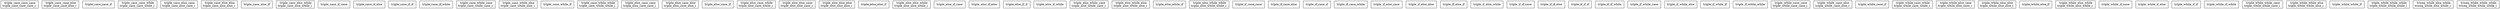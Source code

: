digraph {
triple_case_case_case_i [ label=" triple_case_case_case\ntriple_case_case_case_i " shape= box ]
triple_case_case_else_i [ label=" triple_case_case_else\ntriple_case_case_else_i " shape= box ]
triple_case_case_if [ label=" triple_case_case_if " shape= box ]
triple_case_case_while_i [ label=" triple_case_case_while\ntriple_case_case_while_i " shape= box ]
triple_case_else_case_i [ label=" triple_case_else_case\ntriple_case_else_case_i " shape= box ]
triple_case_else_else_i [ label=" triple_case_else_else\ntriple_case_else_else_i " shape= box ]
triple_case_else_if [ label=" triple_case_else_if " shape= box ]
triple_case_else_while_i [ label=" triple_case_else_while\ntriple_case_else_while_i " shape= box ]
triple_case_if_case [ label=" triple_case_if_case " shape= box ]
triple_case_if_else [ label=" triple_case_if_else " shape= box ]
triple_case_if_if [ label=" triple_case_if_if " shape= box ]
triple_case_if_while [ label=" triple_case_if_while " shape= box ]
triple_case_while_case_i [ label=" triple_case_while_case\ntriple_case_while_case_i " shape= box ]
triple_case_while_else_i [ label=" triple_case_while_else\ntriple_case_while_else_i " shape= box ]
triple_case_while_if [ label=" triple_case_while_if " shape= box ]
triple_case_while_while_i [ label=" triple_case_while_while\ntriple_case_while_while_i " shape= box ]
triple_else_case_case_i [ label=" triple_else_case_case\ntriple_else_case_case_i " shape= box ]
triple_else_case_else_i [ label=" triple_else_case_else\ntriple_else_case_else_i " shape= box ]
triple_else_case_if [ label=" triple_else_case_if " shape= box ]
triple_else_case_while_i [ label=" triple_else_case_while\ntriple_else_case_while_i " shape= box ]
triple_else_else_case_i [ label=" triple_else_else_case\ntriple_else_else_case_i " shape= box ]
triple_else_else_else_i [ label=" triple_else_else_else\ntriple_else_else_else_i " shape= box ]
triple_else_else_if [ label=" triple_else_else_if " shape= box ]
triple_else_else_while_i [ label=" triple_else_else_while\ntriple_else_else_while_i " shape= box ]
triple_else_if_case [ label=" triple_else_if_case " shape= box ]
triple_else_if_else [ label=" triple_else_if_else " shape= box ]
triple_else_if_if [ label=" triple_else_if_if " shape= box ]
triple_else_if_while [ label=" triple_else_if_while " shape= box ]
triple_else_while_case_i [ label=" triple_else_while_case\ntriple_else_while_case_i " shape= box ]
triple_else_while_else_i [ label=" triple_else_while_else\ntriple_else_while_else_i " shape= box ]
triple_else_while_if [ label=" triple_else_while_if " shape= box ]
triple_else_while_while_i [ label=" triple_else_while_while\ntriple_else_while_while_i " shape= box ]
triple_if_case_case [ label=" triple_if_case_case " shape= box ]
triple_if_case_else [ label=" triple_if_case_else " shape= box ]
triple_if_case_if [ label=" triple_if_case_if " shape= box ]
triple_if_case_while [ label=" triple_if_case_while " shape= box ]
triple_if_else_case [ label=" triple_if_else_case " shape= box ]
triple_if_else_else [ label=" triple_if_else_else " shape= box ]
triple_if_else_if [ label=" triple_if_else_if " shape= box ]
triple_if_else_while [ label=" triple_if_else_while " shape= box ]
triple_if_if_case [ label=" triple_if_if_case " shape= box ]
triple_if_if_else [ label=" triple_if_if_else " shape= box ]
triple_if_if_if [ label=" triple_if_if_if " shape= box ]
triple_if_if_while [ label=" triple_if_if_while " shape= box ]
triple_if_while_case [ label=" triple_if_while_case " shape= box ]
triple_if_while_else [ label=" triple_if_while_else " shape= box ]
triple_if_while_if [ label=" triple_if_while_if " shape= box ]
triple_if_while_while [ label=" triple_if_while_while " shape= box ]
triple_while_case_case_i [ label=" triple_while_case_case\ntriple_while_case_case_i " shape= box ]
triple_while_case_else_i [ label=" triple_while_case_else\ntriple_while_case_else_i " shape= box ]
triple_while_case_if [ label=" triple_while_case_if " shape= box ]
triple_while_case_while_i [ label=" triple_while_case_while\ntriple_while_case_while_i " shape= box ]
triple_while_else_case_i [ label=" triple_while_else_case\ntriple_while_else_case_i " shape= box ]
triple_while_else_else_i [ label=" triple_while_else_else\ntriple_while_else_else_i " shape= box ]
triple_while_else_if [ label=" triple_while_else_if " shape= box ]
triple_while_else_while_i [ label=" triple_while_else_while\ntriple_while_else_while_i " shape= box ]
triple_while_if_case [ label=" triple_while_if_case " shape= box ]
triple_while_if_else [ label=" triple_while_if_else " shape= box ]
triple_while_if_if [ label=" triple_while_if_if " shape= box ]
triple_while_if_while [ label=" triple_while_if_while " shape= box ]
triple_while_while_case_i [ label=" triple_while_while_case\ntriple_while_while_case_i " shape= box ]
triple_while_while_else_i [ label=" triple_while_while_else\ntriple_while_while_else_i " shape= box ]
triple_while_while_if [ label=" triple_while_while_if " shape= box ]
triple_while_while_while_i [ label=" triple_while_while_while\ntriple_while_while_while_i " shape= box ]
triseq_while_else_while_i [ label=" triseq_while_else_while\ntriseq_while_else_while_i " shape= box ]
triseq_while_while_while_i [ label=" triseq_while_while_while\ntriseq_while_while_while_i " shape= box ]

}
